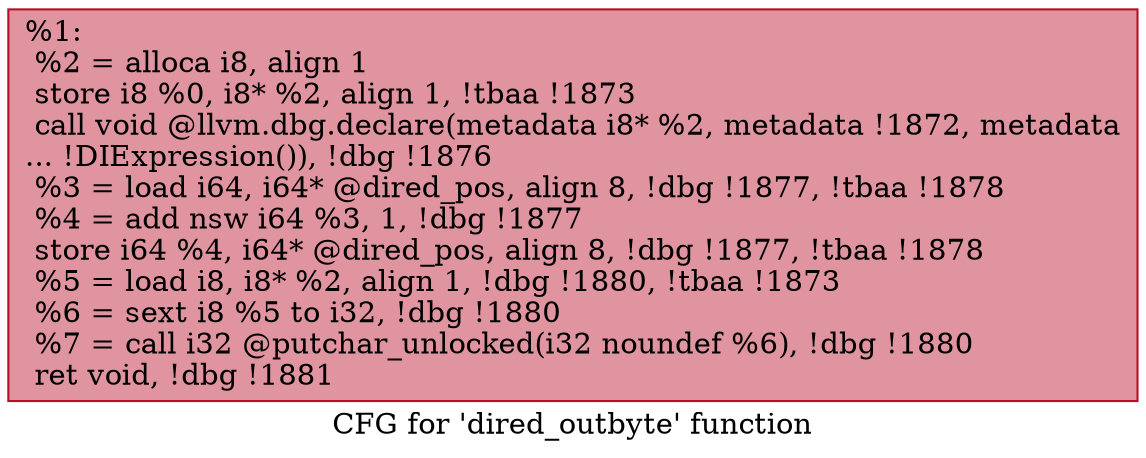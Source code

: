 digraph "CFG for 'dired_outbyte' function" {
	label="CFG for 'dired_outbyte' function";

	Node0x1fcc1b0 [shape=record,color="#b70d28ff", style=filled, fillcolor="#b70d2870",label="{%1:\l  %2 = alloca i8, align 1\l  store i8 %0, i8* %2, align 1, !tbaa !1873\l  call void @llvm.dbg.declare(metadata i8* %2, metadata !1872, metadata\l... !DIExpression()), !dbg !1876\l  %3 = load i64, i64* @dired_pos, align 8, !dbg !1877, !tbaa !1878\l  %4 = add nsw i64 %3, 1, !dbg !1877\l  store i64 %4, i64* @dired_pos, align 8, !dbg !1877, !tbaa !1878\l  %5 = load i8, i8* %2, align 1, !dbg !1880, !tbaa !1873\l  %6 = sext i8 %5 to i32, !dbg !1880\l  %7 = call i32 @putchar_unlocked(i32 noundef %6), !dbg !1880\l  ret void, !dbg !1881\l}"];
}
